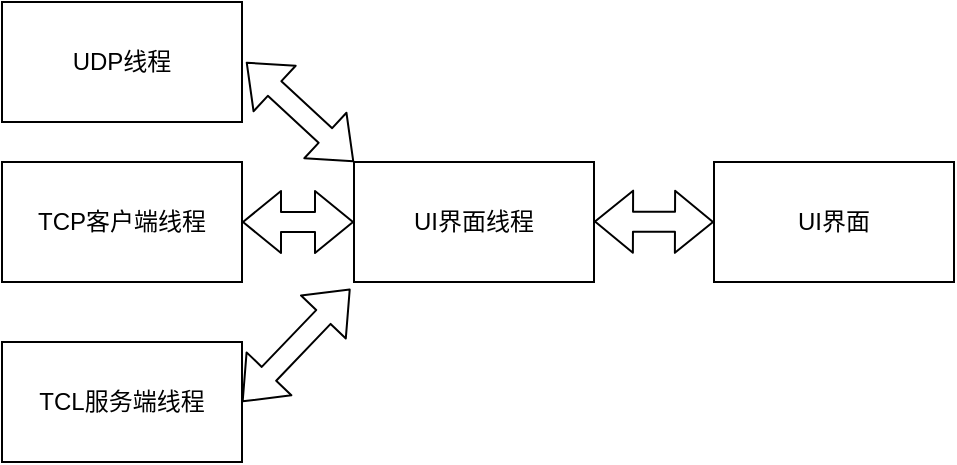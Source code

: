<mxfile>
    <diagram id="JaxMm08aPU3FEQSHF4fR" name="第 1 页">
        <mxGraphModel dx="664" dy="562" grid="1" gridSize="10" guides="1" tooltips="1" connect="1" arrows="1" fold="1" page="1" pageScale="1" pageWidth="827" pageHeight="1169" math="0" shadow="0">
            <root>
                <mxCell id="0"/>
                <mxCell id="1" parent="0"/>
                <mxCell id="3" value="UI界面线程" style="rounded=0;whiteSpace=wrap;html=1;" vertex="1" parent="1">
                    <mxGeometry x="470" y="160" width="120" height="60" as="geometry"/>
                </mxCell>
                <mxCell id="4" value="UDP线程" style="rounded=0;whiteSpace=wrap;html=1;" vertex="1" parent="1">
                    <mxGeometry x="294" y="80" width="120" height="60" as="geometry"/>
                </mxCell>
                <mxCell id="5" value="TCP客户端线程" style="rounded=0;whiteSpace=wrap;html=1;" vertex="1" parent="1">
                    <mxGeometry x="294" y="160" width="120" height="60" as="geometry"/>
                </mxCell>
                <mxCell id="6" value="TCL服务端线程" style="rounded=0;whiteSpace=wrap;html=1;" vertex="1" parent="1">
                    <mxGeometry x="294" y="250" width="120" height="60" as="geometry"/>
                </mxCell>
                <mxCell id="7" value="UI界面" style="rounded=0;whiteSpace=wrap;html=1;" vertex="1" parent="1">
                    <mxGeometry x="650" y="160" width="120" height="60" as="geometry"/>
                </mxCell>
                <mxCell id="8" value="" style="shape=flexArrow;endArrow=classic;startArrow=classic;html=1;entryX=0;entryY=0.5;entryDx=0;entryDy=0;exitX=1;exitY=0.5;exitDx=0;exitDy=0;" edge="1" parent="1" source="5" target="3">
                    <mxGeometry width="100" height="100" relative="1" as="geometry">
                        <mxPoint x="410" y="200" as="sourcePoint"/>
                        <mxPoint x="580" y="100" as="targetPoint"/>
                    </mxGeometry>
                </mxCell>
                <mxCell id="9" value="" style="shape=flexArrow;endArrow=classic;startArrow=classic;html=1;entryX=-0.015;entryY=1.057;entryDx=0;entryDy=0;exitX=1;exitY=0.5;exitDx=0;exitDy=0;entryPerimeter=0;" edge="1" parent="1" source="6" target="3">
                    <mxGeometry width="100" height="100" relative="1" as="geometry">
                        <mxPoint x="414" y="290" as="sourcePoint"/>
                        <mxPoint x="470" y="290" as="targetPoint"/>
                    </mxGeometry>
                </mxCell>
                <mxCell id="10" value="" style="shape=flexArrow;endArrow=classic;startArrow=classic;html=1;entryX=0;entryY=0;entryDx=0;entryDy=0;" edge="1" parent="1" target="3">
                    <mxGeometry width="100" height="100" relative="1" as="geometry">
                        <mxPoint x="416" y="110" as="sourcePoint"/>
                        <mxPoint x="470.0" y="83.42" as="targetPoint"/>
                    </mxGeometry>
                </mxCell>
                <mxCell id="11" value="" style="shape=flexArrow;endArrow=classic;startArrow=classic;html=1;entryX=0;entryY=0.5;entryDx=0;entryDy=0;exitX=1;exitY=0.5;exitDx=0;exitDy=0;" edge="1" parent="1" target="7">
                    <mxGeometry width="100" height="100" relative="1" as="geometry">
                        <mxPoint x="590" y="189.76" as="sourcePoint"/>
                        <mxPoint x="646" y="189.76" as="targetPoint"/>
                    </mxGeometry>
                </mxCell>
            </root>
        </mxGraphModel>
    </diagram>
</mxfile>